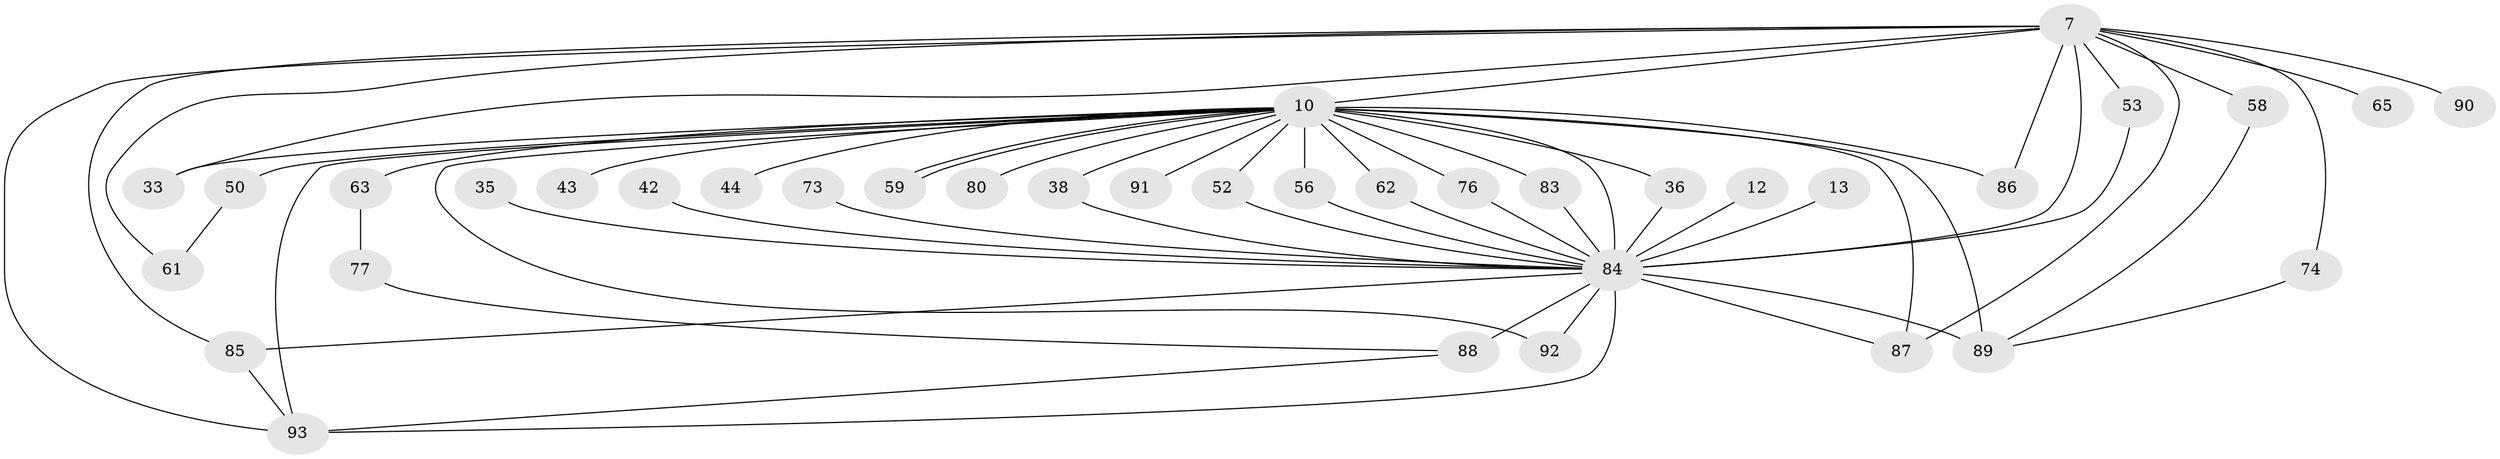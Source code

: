 // original degree distribution, {30: 0.010752688172043012, 16: 0.010752688172043012, 14: 0.021505376344086023, 24: 0.010752688172043012, 13: 0.010752688172043012, 15: 0.010752688172043012, 23: 0.010752688172043012, 18: 0.010752688172043012, 32: 0.010752688172043012, 5: 0.07526881720430108, 2: 0.5053763440860215, 3: 0.23655913978494625, 4: 0.07526881720430108}
// Generated by graph-tools (version 1.1) at 2025/47/03/04/25 21:47:30]
// undirected, 37 vertices, 61 edges
graph export_dot {
graph [start="1"]
  node [color=gray90,style=filled];
  7 [super="+3+5"];
  10 [super="+1"];
  12;
  13;
  33;
  35;
  36;
  38;
  42;
  43 [super="+19"];
  44;
  50;
  52;
  53;
  56 [super="+14+17"];
  58 [super="+40+54"];
  59;
  61;
  62 [super="+41+16+37"];
  63;
  65;
  73;
  74;
  76;
  77;
  80;
  83;
  84 [super="+39+81+82+8+60"];
  85 [super="+46+75+78"];
  86 [super="+24"];
  87 [super="+32+70+55+71+72"];
  88 [super="+51"];
  89 [super="+67+69+29"];
  90;
  91 [super="+66"];
  92 [super="+34"];
  93 [super="+22+79"];
  7 -- 10 [weight=8];
  7 -- 61;
  7 -- 65 [weight=2];
  7 -- 74;
  7 -- 33;
  7 -- 90 [weight=2];
  7 -- 53;
  7 -- 86;
  7 -- 58 [weight=5];
  7 -- 87 [weight=2];
  7 -- 93;
  7 -- 85;
  7 -- 84 [weight=19];
  10 -- 33;
  10 -- 36;
  10 -- 38;
  10 -- 43 [weight=3];
  10 -- 44 [weight=2];
  10 -- 50 [weight=2];
  10 -- 59;
  10 -- 59;
  10 -- 63 [weight=2];
  10 -- 76;
  10 -- 80;
  10 -- 83;
  10 -- 86 [weight=2];
  10 -- 91 [weight=2];
  10 -- 93 [weight=7];
  10 -- 52;
  10 -- 56 [weight=2];
  10 -- 62;
  10 -- 87 [weight=3];
  10 -- 84 [weight=9];
  10 -- 89 [weight=2];
  10 -- 92 [weight=3];
  12 -- 84 [weight=2];
  13 -- 84 [weight=2];
  35 -- 84 [weight=2];
  36 -- 84;
  38 -- 84;
  42 -- 84 [weight=2];
  50 -- 61;
  52 -- 84;
  53 -- 84;
  56 -- 84 [weight=3];
  58 -- 89;
  62 -- 84 [weight=4];
  63 -- 77;
  73 -- 84 [weight=2];
  74 -- 89;
  76 -- 84;
  77 -- 88;
  83 -- 84;
  84 -- 93 [weight=2];
  84 -- 85 [weight=4];
  84 -- 87 [weight=2];
  84 -- 88 [weight=3];
  84 -- 89 [weight=5];
  84 -- 92 [weight=3];
  85 -- 93 [weight=2];
  88 -- 93;
}
